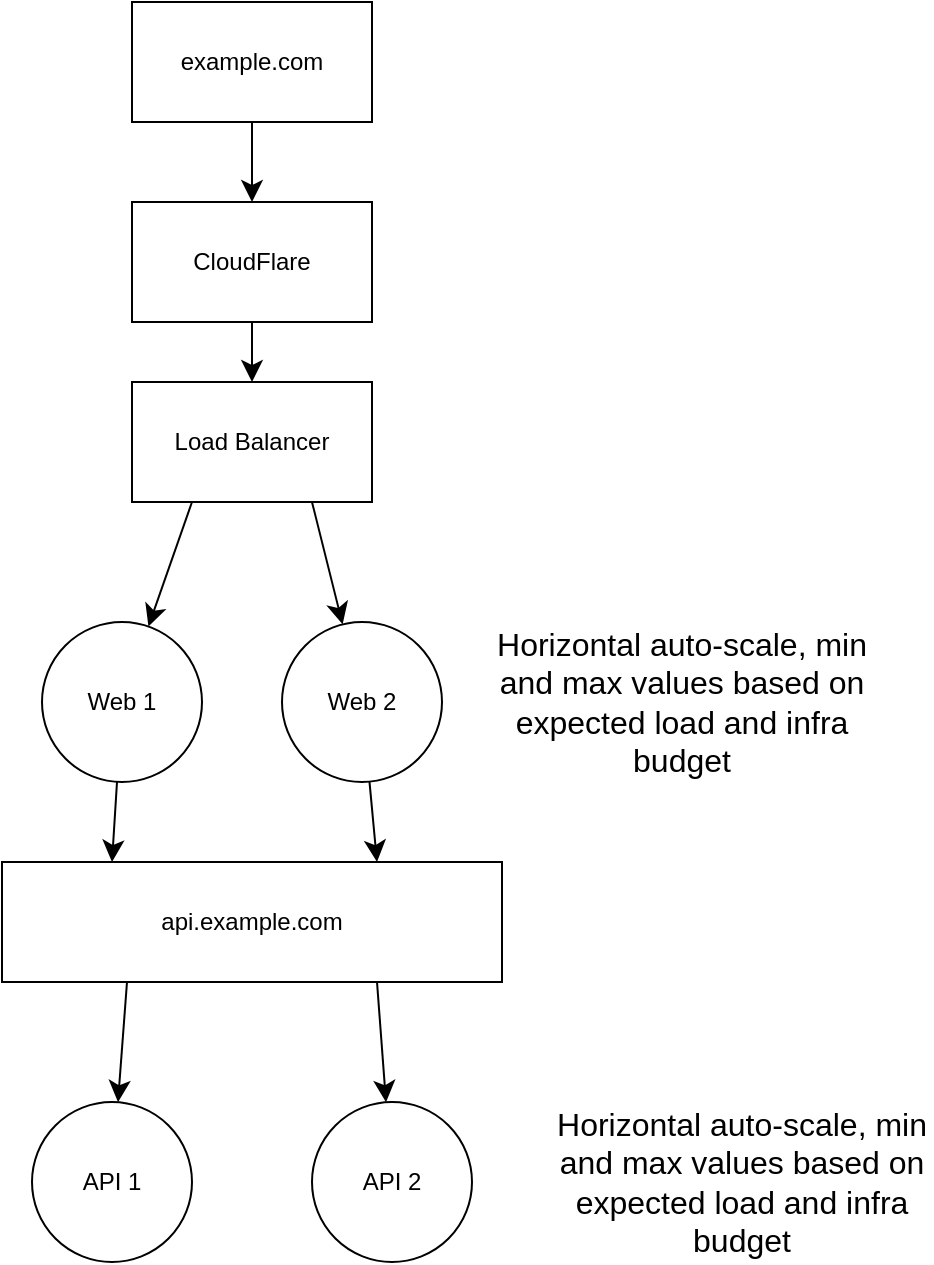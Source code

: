 <mxfile version="24.7.17">
  <diagram name="Page-1" id="9NJbW2qG5AQis5DbMxxJ">
    <mxGraphModel dx="1015" dy="814" grid="1" gridSize="10" guides="1" tooltips="1" connect="1" arrows="1" fold="1" page="1" pageScale="1" pageWidth="827" pageHeight="1169" math="0" shadow="0">
      <root>
        <mxCell id="0" />
        <mxCell id="1" parent="0" />
        <mxCell id="QZBLLaXXZIAT3Zc7Mf0y-6" value="" style="edgeStyle=none;curved=1;rounded=0;orthogonalLoop=1;jettySize=auto;html=1;fontSize=12;startSize=8;endSize=8;entryX=0.5;entryY=0;entryDx=0;entryDy=0;" edge="1" parent="1" source="QZBLLaXXZIAT3Zc7Mf0y-1" target="QZBLLaXXZIAT3Zc7Mf0y-12">
          <mxGeometry relative="1" as="geometry">
            <mxPoint x="580" y="130" as="targetPoint" />
          </mxGeometry>
        </mxCell>
        <mxCell id="QZBLLaXXZIAT3Zc7Mf0y-1" value="example.com" style="rounded=0;whiteSpace=wrap;html=1;" vertex="1" parent="1">
          <mxGeometry x="340" y="20" width="120" height="60" as="geometry" />
        </mxCell>
        <mxCell id="QZBLLaXXZIAT3Zc7Mf0y-19" value="" style="edgeStyle=none;curved=1;rounded=0;orthogonalLoop=1;jettySize=auto;html=1;fontSize=12;startSize=8;endSize=8;" edge="1" parent="1" source="QZBLLaXXZIAT3Zc7Mf0y-2" target="QZBLLaXXZIAT3Zc7Mf0y-15">
          <mxGeometry relative="1" as="geometry">
            <Array as="points">
              <mxPoint x="330" y="450" />
            </Array>
          </mxGeometry>
        </mxCell>
        <mxCell id="QZBLLaXXZIAT3Zc7Mf0y-2" value="Web 1" style="ellipse;whiteSpace=wrap;html=1;aspect=fixed;" vertex="1" parent="1">
          <mxGeometry x="295" y="330" width="80" height="80" as="geometry" />
        </mxCell>
        <mxCell id="QZBLLaXXZIAT3Zc7Mf0y-18" value="" style="edgeStyle=none;curved=1;rounded=0;orthogonalLoop=1;jettySize=auto;html=1;fontSize=12;startSize=8;endSize=8;entryX=0.75;entryY=0;entryDx=0;entryDy=0;" edge="1" parent="1" source="QZBLLaXXZIAT3Zc7Mf0y-3" target="QZBLLaXXZIAT3Zc7Mf0y-15">
          <mxGeometry relative="1" as="geometry" />
        </mxCell>
        <mxCell id="QZBLLaXXZIAT3Zc7Mf0y-3" value="Web 2" style="ellipse;whiteSpace=wrap;html=1;aspect=fixed;" vertex="1" parent="1">
          <mxGeometry x="415" y="330" width="80" height="80" as="geometry" />
        </mxCell>
        <mxCell id="QZBLLaXXZIAT3Zc7Mf0y-4" value="Horizontal auto-scale, min and max values based on expected load and infra budget" style="text;strokeColor=none;fillColor=none;html=1;align=center;verticalAlign=middle;whiteSpace=wrap;rounded=0;fontSize=16;" vertex="1" parent="1">
          <mxGeometry x="520" y="336.25" width="190" height="67.5" as="geometry" />
        </mxCell>
        <mxCell id="QZBLLaXXZIAT3Zc7Mf0y-9" value="" style="edgeStyle=none;curved=1;rounded=0;orthogonalLoop=1;jettySize=auto;html=1;fontSize=12;startSize=8;endSize=8;exitX=0.75;exitY=1;exitDx=0;exitDy=0;" edge="1" parent="1" source="QZBLLaXXZIAT3Zc7Mf0y-8" target="QZBLLaXXZIAT3Zc7Mf0y-3">
          <mxGeometry relative="1" as="geometry" />
        </mxCell>
        <mxCell id="QZBLLaXXZIAT3Zc7Mf0y-10" style="edgeStyle=none;curved=1;rounded=0;orthogonalLoop=1;jettySize=auto;html=1;exitX=0.25;exitY=1;exitDx=0;exitDy=0;fontSize=12;startSize=8;endSize=8;" edge="1" parent="1" source="QZBLLaXXZIAT3Zc7Mf0y-8" target="QZBLLaXXZIAT3Zc7Mf0y-2">
          <mxGeometry relative="1" as="geometry" />
        </mxCell>
        <mxCell id="QZBLLaXXZIAT3Zc7Mf0y-8" value="Load Balancer" style="rounded=0;whiteSpace=wrap;html=1;" vertex="1" parent="1">
          <mxGeometry x="340" y="210" width="120" height="60" as="geometry" />
        </mxCell>
        <mxCell id="QZBLLaXXZIAT3Zc7Mf0y-13" value="" style="edgeStyle=none;curved=1;rounded=0;orthogonalLoop=1;jettySize=auto;html=1;fontSize=12;startSize=8;endSize=8;entryX=0.5;entryY=0;entryDx=0;entryDy=0;" edge="1" parent="1" source="QZBLLaXXZIAT3Zc7Mf0y-12" target="QZBLLaXXZIAT3Zc7Mf0y-8">
          <mxGeometry relative="1" as="geometry">
            <mxPoint x="415" y="210" as="targetPoint" />
          </mxGeometry>
        </mxCell>
        <mxCell id="QZBLLaXXZIAT3Zc7Mf0y-12" value="CloudFlare" style="rounded=0;whiteSpace=wrap;html=1;" vertex="1" parent="1">
          <mxGeometry x="340" y="120" width="120" height="60" as="geometry" />
        </mxCell>
        <mxCell id="QZBLLaXXZIAT3Zc7Mf0y-25" style="edgeStyle=none;curved=1;rounded=0;orthogonalLoop=1;jettySize=auto;html=1;exitX=0.25;exitY=1;exitDx=0;exitDy=0;fontSize=12;startSize=8;endSize=8;" edge="1" parent="1" source="QZBLLaXXZIAT3Zc7Mf0y-15" target="QZBLLaXXZIAT3Zc7Mf0y-20">
          <mxGeometry relative="1" as="geometry" />
        </mxCell>
        <mxCell id="QZBLLaXXZIAT3Zc7Mf0y-26" style="edgeStyle=none;curved=1;rounded=0;orthogonalLoop=1;jettySize=auto;html=1;exitX=0.75;exitY=1;exitDx=0;exitDy=0;fontSize=12;startSize=8;endSize=8;" edge="1" parent="1" source="QZBLLaXXZIAT3Zc7Mf0y-15" target="QZBLLaXXZIAT3Zc7Mf0y-22">
          <mxGeometry relative="1" as="geometry" />
        </mxCell>
        <mxCell id="QZBLLaXXZIAT3Zc7Mf0y-15" value="api.example.com" style="rounded=0;whiteSpace=wrap;html=1;" vertex="1" parent="1">
          <mxGeometry x="275" y="450" width="250" height="60" as="geometry" />
        </mxCell>
        <mxCell id="QZBLLaXXZIAT3Zc7Mf0y-20" value="API 1" style="ellipse;whiteSpace=wrap;html=1;aspect=fixed;" vertex="1" parent="1">
          <mxGeometry x="290" y="570" width="80" height="80" as="geometry" />
        </mxCell>
        <mxCell id="QZBLLaXXZIAT3Zc7Mf0y-22" value="API 2" style="ellipse;whiteSpace=wrap;html=1;aspect=fixed;" vertex="1" parent="1">
          <mxGeometry x="430" y="570" width="80" height="80" as="geometry" />
        </mxCell>
        <mxCell id="QZBLLaXXZIAT3Zc7Mf0y-24" value="Horizontal auto-scale, min and max values based on expected load and infra budget" style="text;strokeColor=none;fillColor=none;html=1;align=center;verticalAlign=middle;whiteSpace=wrap;rounded=0;fontSize=16;" vertex="1" parent="1">
          <mxGeometry x="550" y="576.25" width="190" height="67.5" as="geometry" />
        </mxCell>
      </root>
    </mxGraphModel>
  </diagram>
</mxfile>
